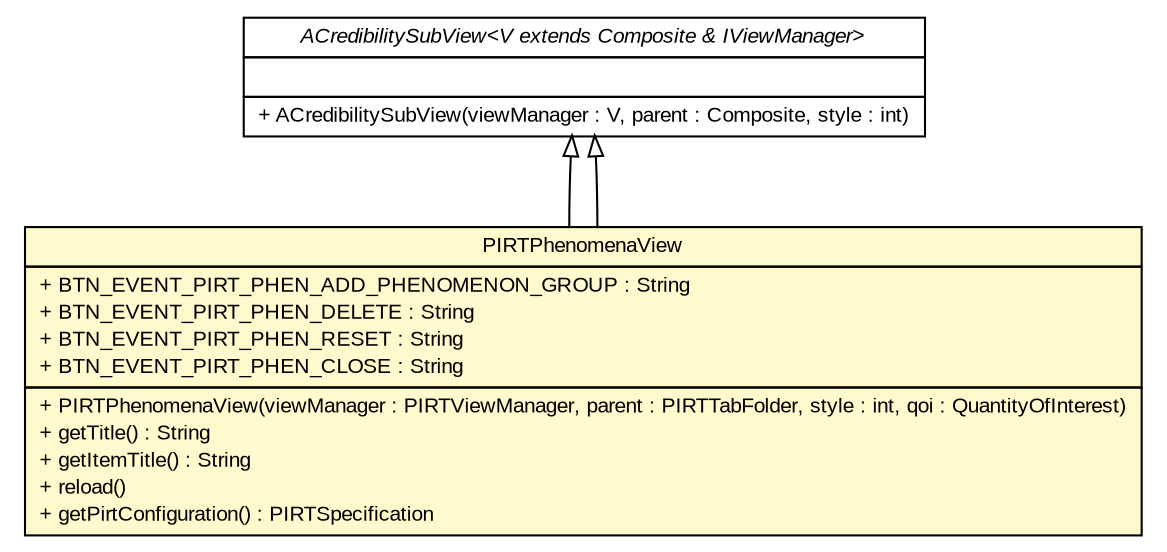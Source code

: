 #!/usr/local/bin/dot
#
# Class diagram 
# Generated by UMLGraph version R5_6-24-gf6e263 (http://www.umlgraph.org/)
#

digraph G {
	edge [fontname="arial",fontsize=10,labelfontname="arial",labelfontsize=10];
	node [fontname="arial",fontsize=10,shape=plaintext];
	nodesep=0.25;
	ranksep=0.5;
	// gov.sandia.cf.parts.ui.ACredibilitySubView<V extends org.eclipse.swt.widgets.Composite & gov.sandia.cf.parts.ui.IViewManager>
	c333925 [label=<<table title="gov.sandia.cf.parts.ui.ACredibilitySubView" border="0" cellborder="1" cellspacing="0" cellpadding="2" port="p" href="../ACredibilitySubView.html">
		<tr><td><table border="0" cellspacing="0" cellpadding="1">
<tr><td align="center" balign="center"><font face="arial italic"> ACredibilitySubView&lt;V extends Composite &amp; IViewManager&gt; </font></td></tr>
		</table></td></tr>
		<tr><td><table border="0" cellspacing="0" cellpadding="1">
<tr><td align="left" balign="left">  </td></tr>
		</table></td></tr>
		<tr><td><table border="0" cellspacing="0" cellpadding="1">
<tr><td align="left" balign="left"> + ACredibilitySubView(viewManager : V, parent : Composite, style : int) </td></tr>
		</table></td></tr>
		</table>>, URL="../ACredibilitySubView.html", fontname="arial", fontcolor="black", fontsize=10.0];
	// gov.sandia.cf.parts.ui.pirt.PIRTPhenomenaView
	c334023 [label=<<table title="gov.sandia.cf.parts.ui.pirt.PIRTPhenomenaView" border="0" cellborder="1" cellspacing="0" cellpadding="2" port="p" bgcolor="lemonChiffon" href="./PIRTPhenomenaView.html">
		<tr><td><table border="0" cellspacing="0" cellpadding="1">
<tr><td align="center" balign="center"> PIRTPhenomenaView </td></tr>
		</table></td></tr>
		<tr><td><table border="0" cellspacing="0" cellpadding="1">
<tr><td align="left" balign="left"> + BTN_EVENT_PIRT_PHEN_ADD_PHENOMENON_GROUP : String </td></tr>
<tr><td align="left" balign="left"> + BTN_EVENT_PIRT_PHEN_DELETE : String </td></tr>
<tr><td align="left" balign="left"> + BTN_EVENT_PIRT_PHEN_RESET : String </td></tr>
<tr><td align="left" balign="left"> + BTN_EVENT_PIRT_PHEN_CLOSE : String </td></tr>
		</table></td></tr>
		<tr><td><table border="0" cellspacing="0" cellpadding="1">
<tr><td align="left" balign="left"> + PIRTPhenomenaView(viewManager : PIRTViewManager, parent : PIRTTabFolder, style : int, qoi : QuantityOfInterest) </td></tr>
<tr><td align="left" balign="left"> + getTitle() : String </td></tr>
<tr><td align="left" balign="left"> + getItemTitle() : String </td></tr>
<tr><td align="left" balign="left"> + reload() </td></tr>
<tr><td align="left" balign="left"> + getPirtConfiguration() : PIRTSpecification </td></tr>
		</table></td></tr>
		</table>>, URL="./PIRTPhenomenaView.html", fontname="arial", fontcolor="black", fontsize=10.0];
	//gov.sandia.cf.parts.ui.pirt.PIRTPhenomenaView extends gov.sandia.cf.parts.ui.ACredibilitySubView<gov.sandia.cf.parts.ui.pirt.PIRTViewManager>
	c333925:p -> c334023:p [dir=back,arrowtail=empty];
	//gov.sandia.cf.parts.ui.pirt.PIRTPhenomenaView extends gov.sandia.cf.parts.ui.ACredibilitySubView<gov.sandia.cf.parts.ui.pirt.PIRTViewManager>
	c333925:p -> c334023:p [dir=back,arrowtail=empty];
}

